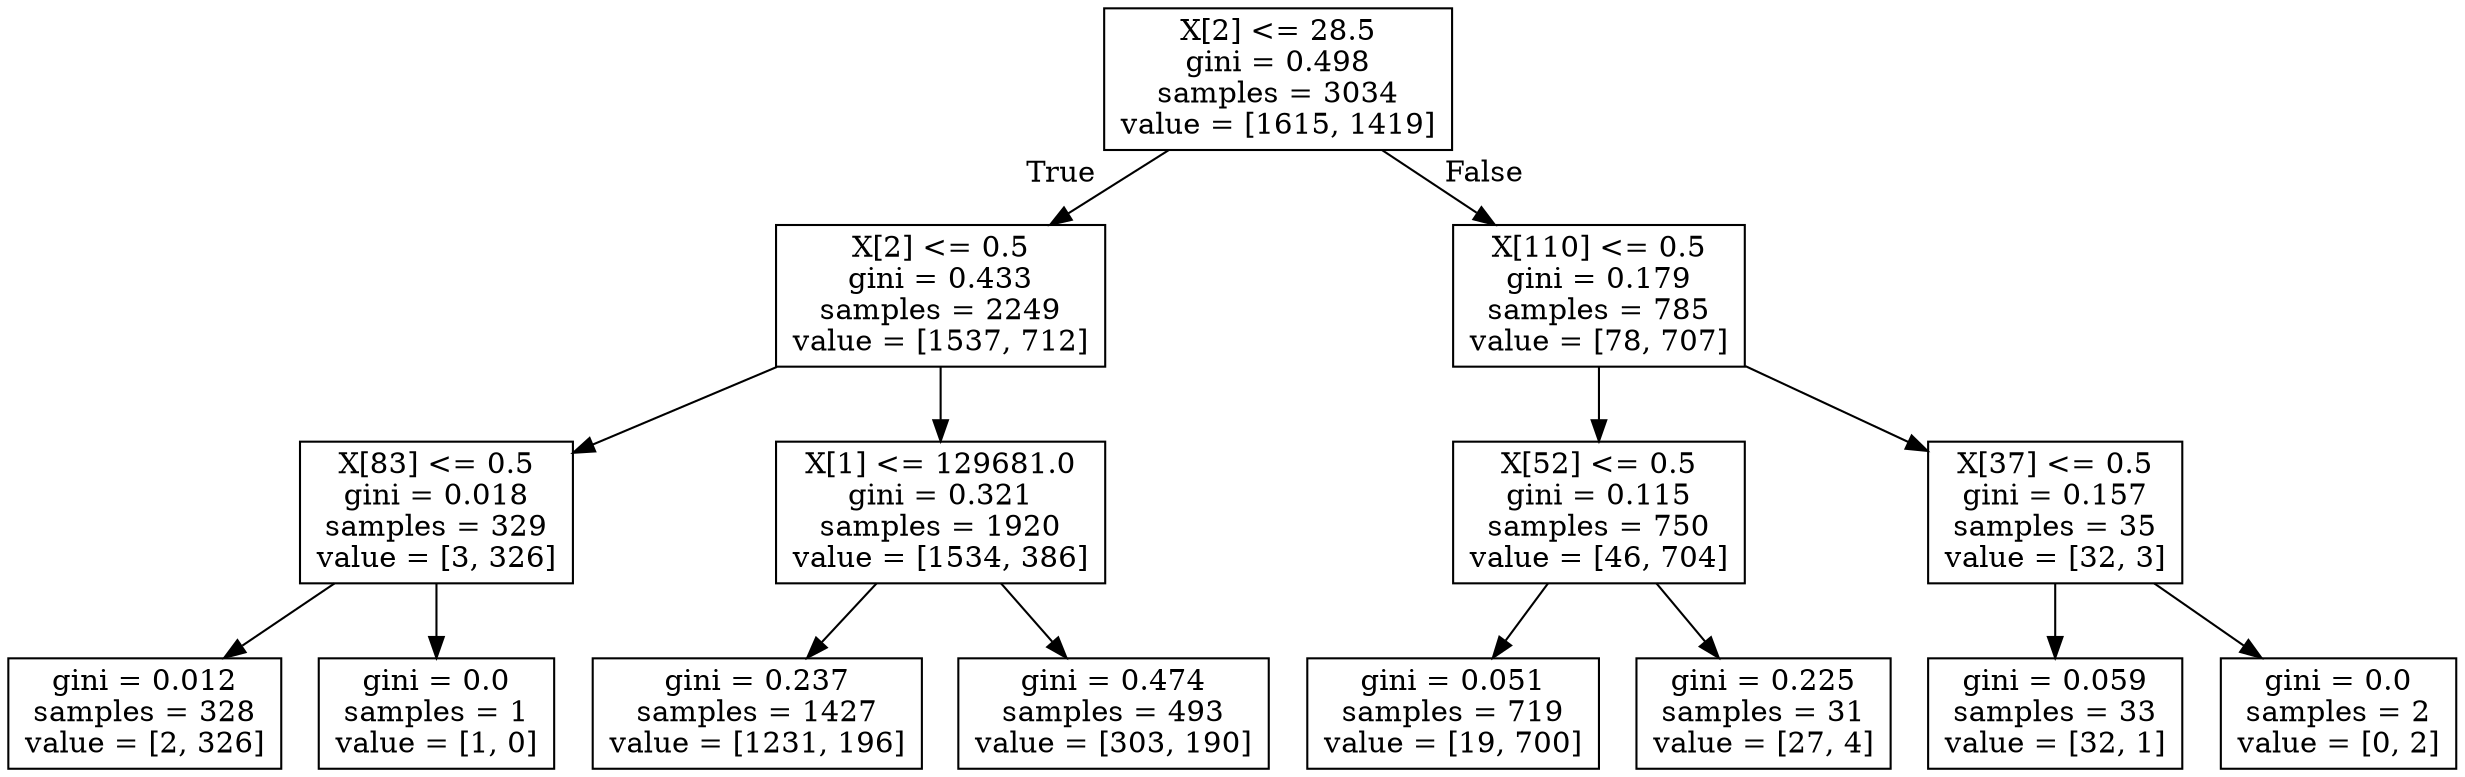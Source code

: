 digraph Tree {
node [shape=box] ;
0 [label="X[2] <= 28.5\ngini = 0.498\nsamples = 3034\nvalue = [1615, 1419]"] ;
1 [label="X[2] <= 0.5\ngini = 0.433\nsamples = 2249\nvalue = [1537, 712]"] ;
0 -> 1 [labeldistance=2.5, labelangle=45, headlabel="True"] ;
2 [label="X[83] <= 0.5\ngini = 0.018\nsamples = 329\nvalue = [3, 326]"] ;
1 -> 2 ;
3 [label="gini = 0.012\nsamples = 328\nvalue = [2, 326]"] ;
2 -> 3 ;
4 [label="gini = 0.0\nsamples = 1\nvalue = [1, 0]"] ;
2 -> 4 ;
5 [label="X[1] <= 129681.0\ngini = 0.321\nsamples = 1920\nvalue = [1534, 386]"] ;
1 -> 5 ;
6 [label="gini = 0.237\nsamples = 1427\nvalue = [1231, 196]"] ;
5 -> 6 ;
7 [label="gini = 0.474\nsamples = 493\nvalue = [303, 190]"] ;
5 -> 7 ;
8 [label="X[110] <= 0.5\ngini = 0.179\nsamples = 785\nvalue = [78, 707]"] ;
0 -> 8 [labeldistance=2.5, labelangle=-45, headlabel="False"] ;
9 [label="X[52] <= 0.5\ngini = 0.115\nsamples = 750\nvalue = [46, 704]"] ;
8 -> 9 ;
10 [label="gini = 0.051\nsamples = 719\nvalue = [19, 700]"] ;
9 -> 10 ;
11 [label="gini = 0.225\nsamples = 31\nvalue = [27, 4]"] ;
9 -> 11 ;
12 [label="X[37] <= 0.5\ngini = 0.157\nsamples = 35\nvalue = [32, 3]"] ;
8 -> 12 ;
13 [label="gini = 0.059\nsamples = 33\nvalue = [32, 1]"] ;
12 -> 13 ;
14 [label="gini = 0.0\nsamples = 2\nvalue = [0, 2]"] ;
12 -> 14 ;
}